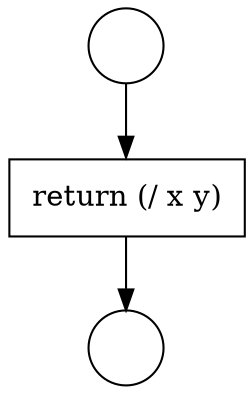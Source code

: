 digraph {
  node21730 [shape=circle label=" " color="black" fillcolor="white" style=filled]
  node21732 [shape=none, margin=0, label=<<font color="black">
    <table border="0" cellborder="1" cellspacing="0" cellpadding="10">
      <tr><td align="left">return (/ x y)</td></tr>
    </table>
  </font>> color="black" fillcolor="white" style=filled]
  node21731 [shape=circle label=" " color="black" fillcolor="white" style=filled]
  node21730 -> node21732 [ color="black"]
  node21732 -> node21731 [ color="black"]
}
